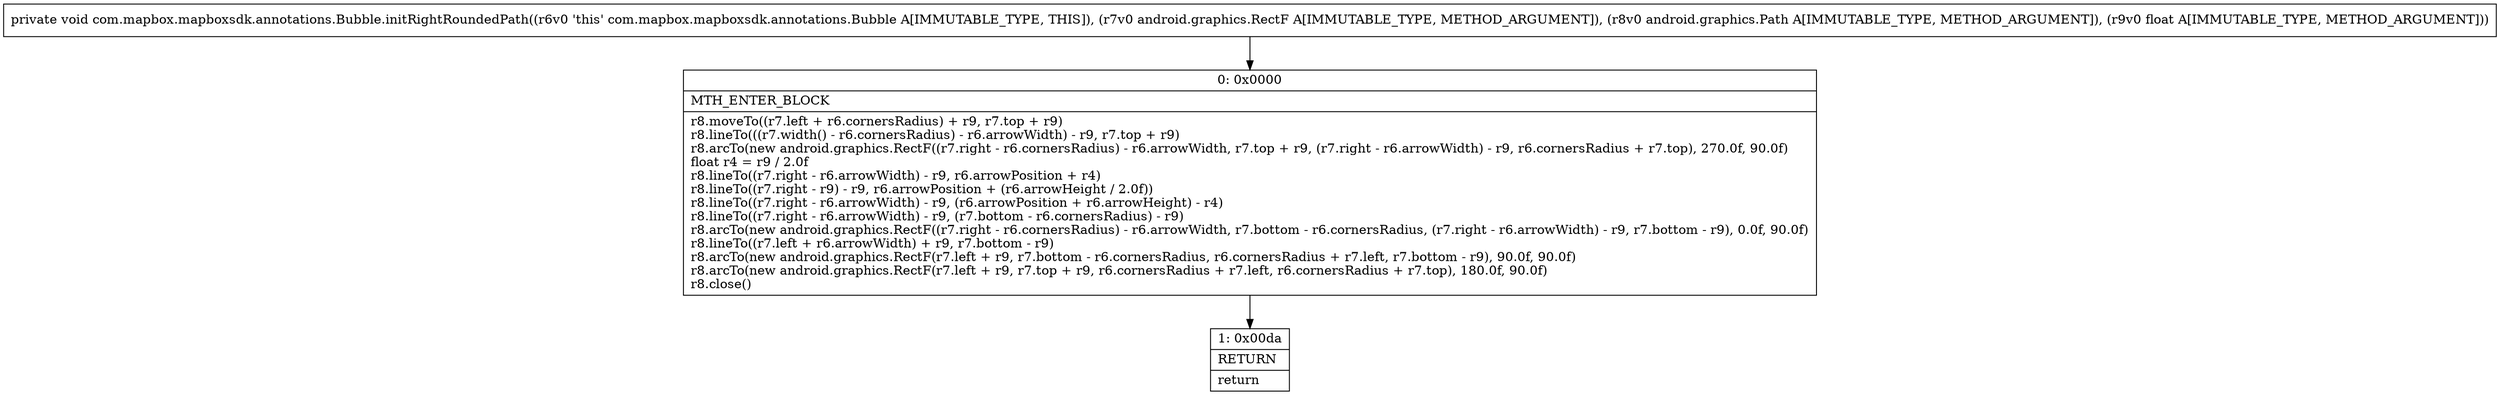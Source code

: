 digraph "CFG forcom.mapbox.mapboxsdk.annotations.Bubble.initRightRoundedPath(Landroid\/graphics\/RectF;Landroid\/graphics\/Path;F)V" {
Node_0 [shape=record,label="{0\:\ 0x0000|MTH_ENTER_BLOCK\l|r8.moveTo((r7.left + r6.cornersRadius) + r9, r7.top + r9)\lr8.lineTo(((r7.width() \- r6.cornersRadius) \- r6.arrowWidth) \- r9, r7.top + r9)\lr8.arcTo(new android.graphics.RectF((r7.right \- r6.cornersRadius) \- r6.arrowWidth, r7.top + r9, (r7.right \- r6.arrowWidth) \- r9, r6.cornersRadius + r7.top), 270.0f, 90.0f)\lfloat r4 = r9 \/ 2.0f\lr8.lineTo((r7.right \- r6.arrowWidth) \- r9, r6.arrowPosition + r4)\lr8.lineTo((r7.right \- r9) \- r9, r6.arrowPosition + (r6.arrowHeight \/ 2.0f))\lr8.lineTo((r7.right \- r6.arrowWidth) \- r9, (r6.arrowPosition + r6.arrowHeight) \- r4)\lr8.lineTo((r7.right \- r6.arrowWidth) \- r9, (r7.bottom \- r6.cornersRadius) \- r9)\lr8.arcTo(new android.graphics.RectF((r7.right \- r6.cornersRadius) \- r6.arrowWidth, r7.bottom \- r6.cornersRadius, (r7.right \- r6.arrowWidth) \- r9, r7.bottom \- r9), 0.0f, 90.0f)\lr8.lineTo((r7.left + r6.arrowWidth) + r9, r7.bottom \- r9)\lr8.arcTo(new android.graphics.RectF(r7.left + r9, r7.bottom \- r6.cornersRadius, r6.cornersRadius + r7.left, r7.bottom \- r9), 90.0f, 90.0f)\lr8.arcTo(new android.graphics.RectF(r7.left + r9, r7.top + r9, r6.cornersRadius + r7.left, r6.cornersRadius + r7.top), 180.0f, 90.0f)\lr8.close()\l}"];
Node_1 [shape=record,label="{1\:\ 0x00da|RETURN\l|return\l}"];
MethodNode[shape=record,label="{private void com.mapbox.mapboxsdk.annotations.Bubble.initRightRoundedPath((r6v0 'this' com.mapbox.mapboxsdk.annotations.Bubble A[IMMUTABLE_TYPE, THIS]), (r7v0 android.graphics.RectF A[IMMUTABLE_TYPE, METHOD_ARGUMENT]), (r8v0 android.graphics.Path A[IMMUTABLE_TYPE, METHOD_ARGUMENT]), (r9v0 float A[IMMUTABLE_TYPE, METHOD_ARGUMENT])) }"];
MethodNode -> Node_0;
Node_0 -> Node_1;
}

